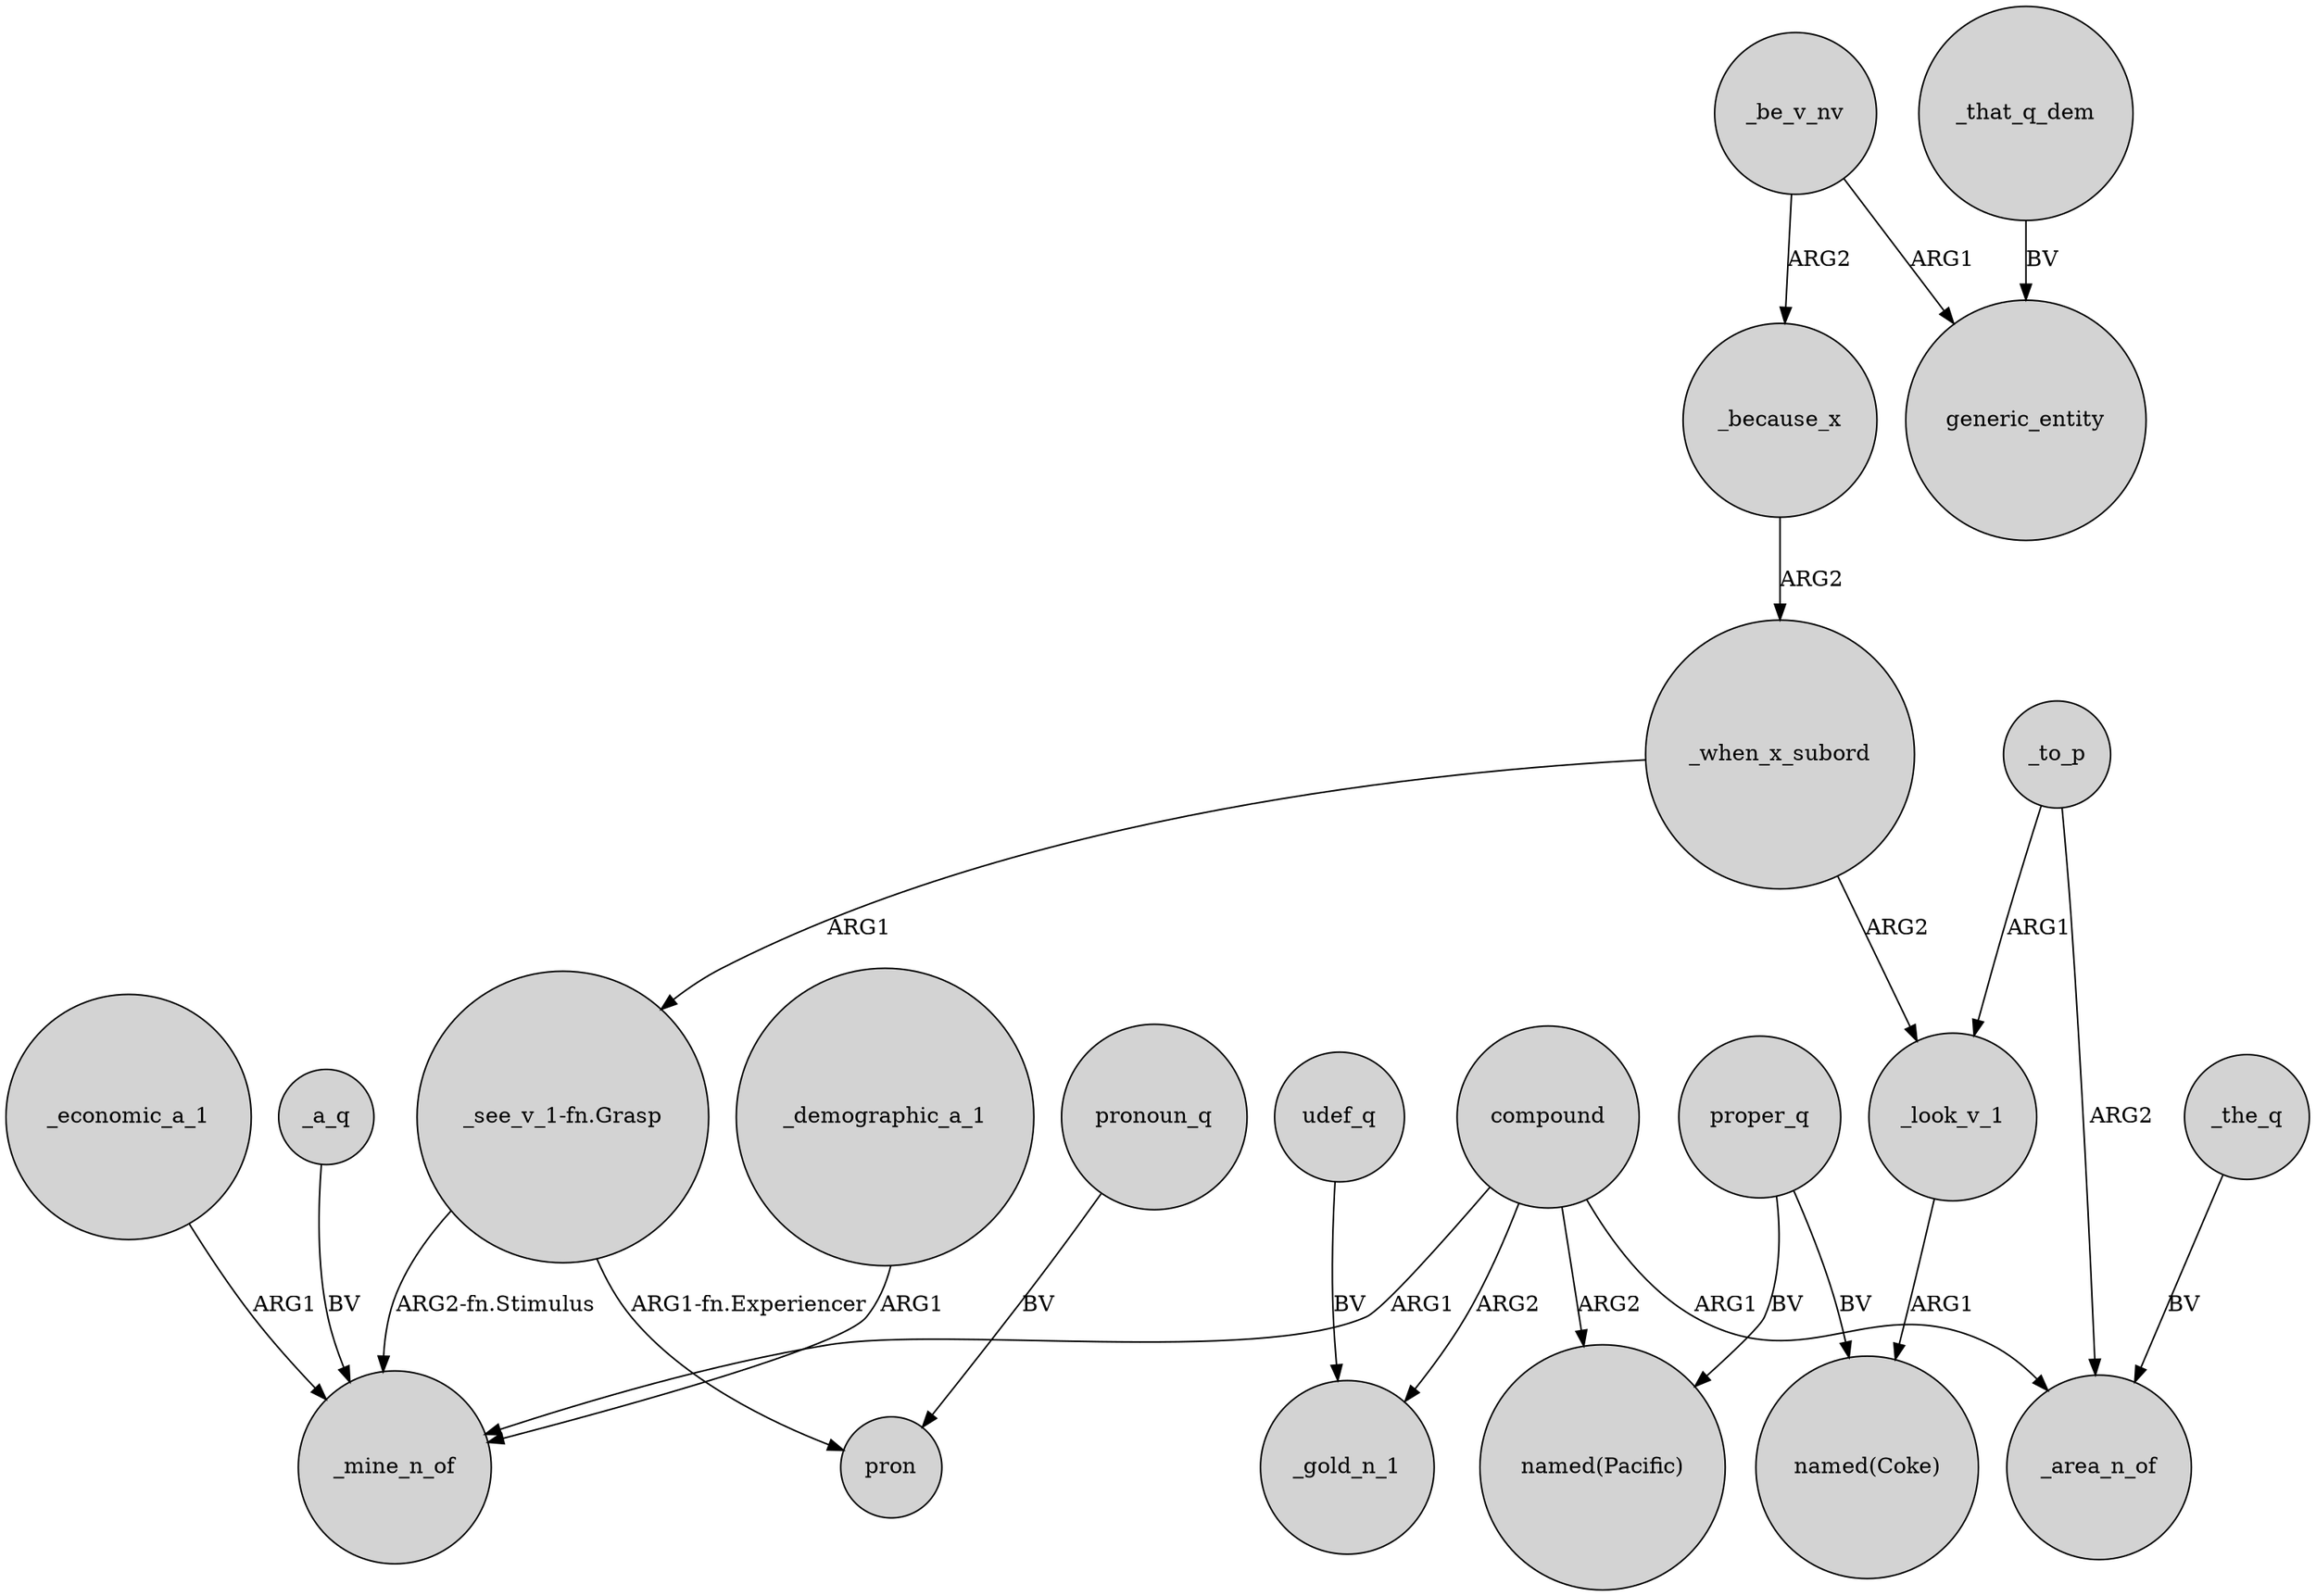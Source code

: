 digraph {
	node [shape=circle style=filled]
	_economic_a_1 -> _mine_n_of [label=ARG1]
	_a_q -> _mine_n_of [label=BV]
	_that_q_dem -> generic_entity [label=BV]
	compound -> "named(Pacific)" [label=ARG2]
	_look_v_1 -> "named(Coke)" [label=ARG1]
	compound -> _gold_n_1 [label=ARG2]
	proper_q -> "named(Coke)" [label=BV]
	_demographic_a_1 -> _mine_n_of [label=ARG1]
	pronoun_q -> pron [label=BV]
	"_see_v_1-fn.Grasp" -> _mine_n_of [label="ARG2-fn.Stimulus"]
	_be_v_nv -> _because_x [label=ARG2]
	udef_q -> _gold_n_1 [label=BV]
	compound -> _mine_n_of [label=ARG1]
	_when_x_subord -> "_see_v_1-fn.Grasp" [label=ARG1]
	_to_p -> _area_n_of [label=ARG2]
	_the_q -> _area_n_of [label=BV]
	_because_x -> _when_x_subord [label=ARG2]
	"_see_v_1-fn.Grasp" -> pron [label="ARG1-fn.Experiencer"]
	_be_v_nv -> generic_entity [label=ARG1]
	_to_p -> _look_v_1 [label=ARG1]
	compound -> _area_n_of [label=ARG1]
	proper_q -> "named(Pacific)" [label=BV]
	_when_x_subord -> _look_v_1 [label=ARG2]
}
